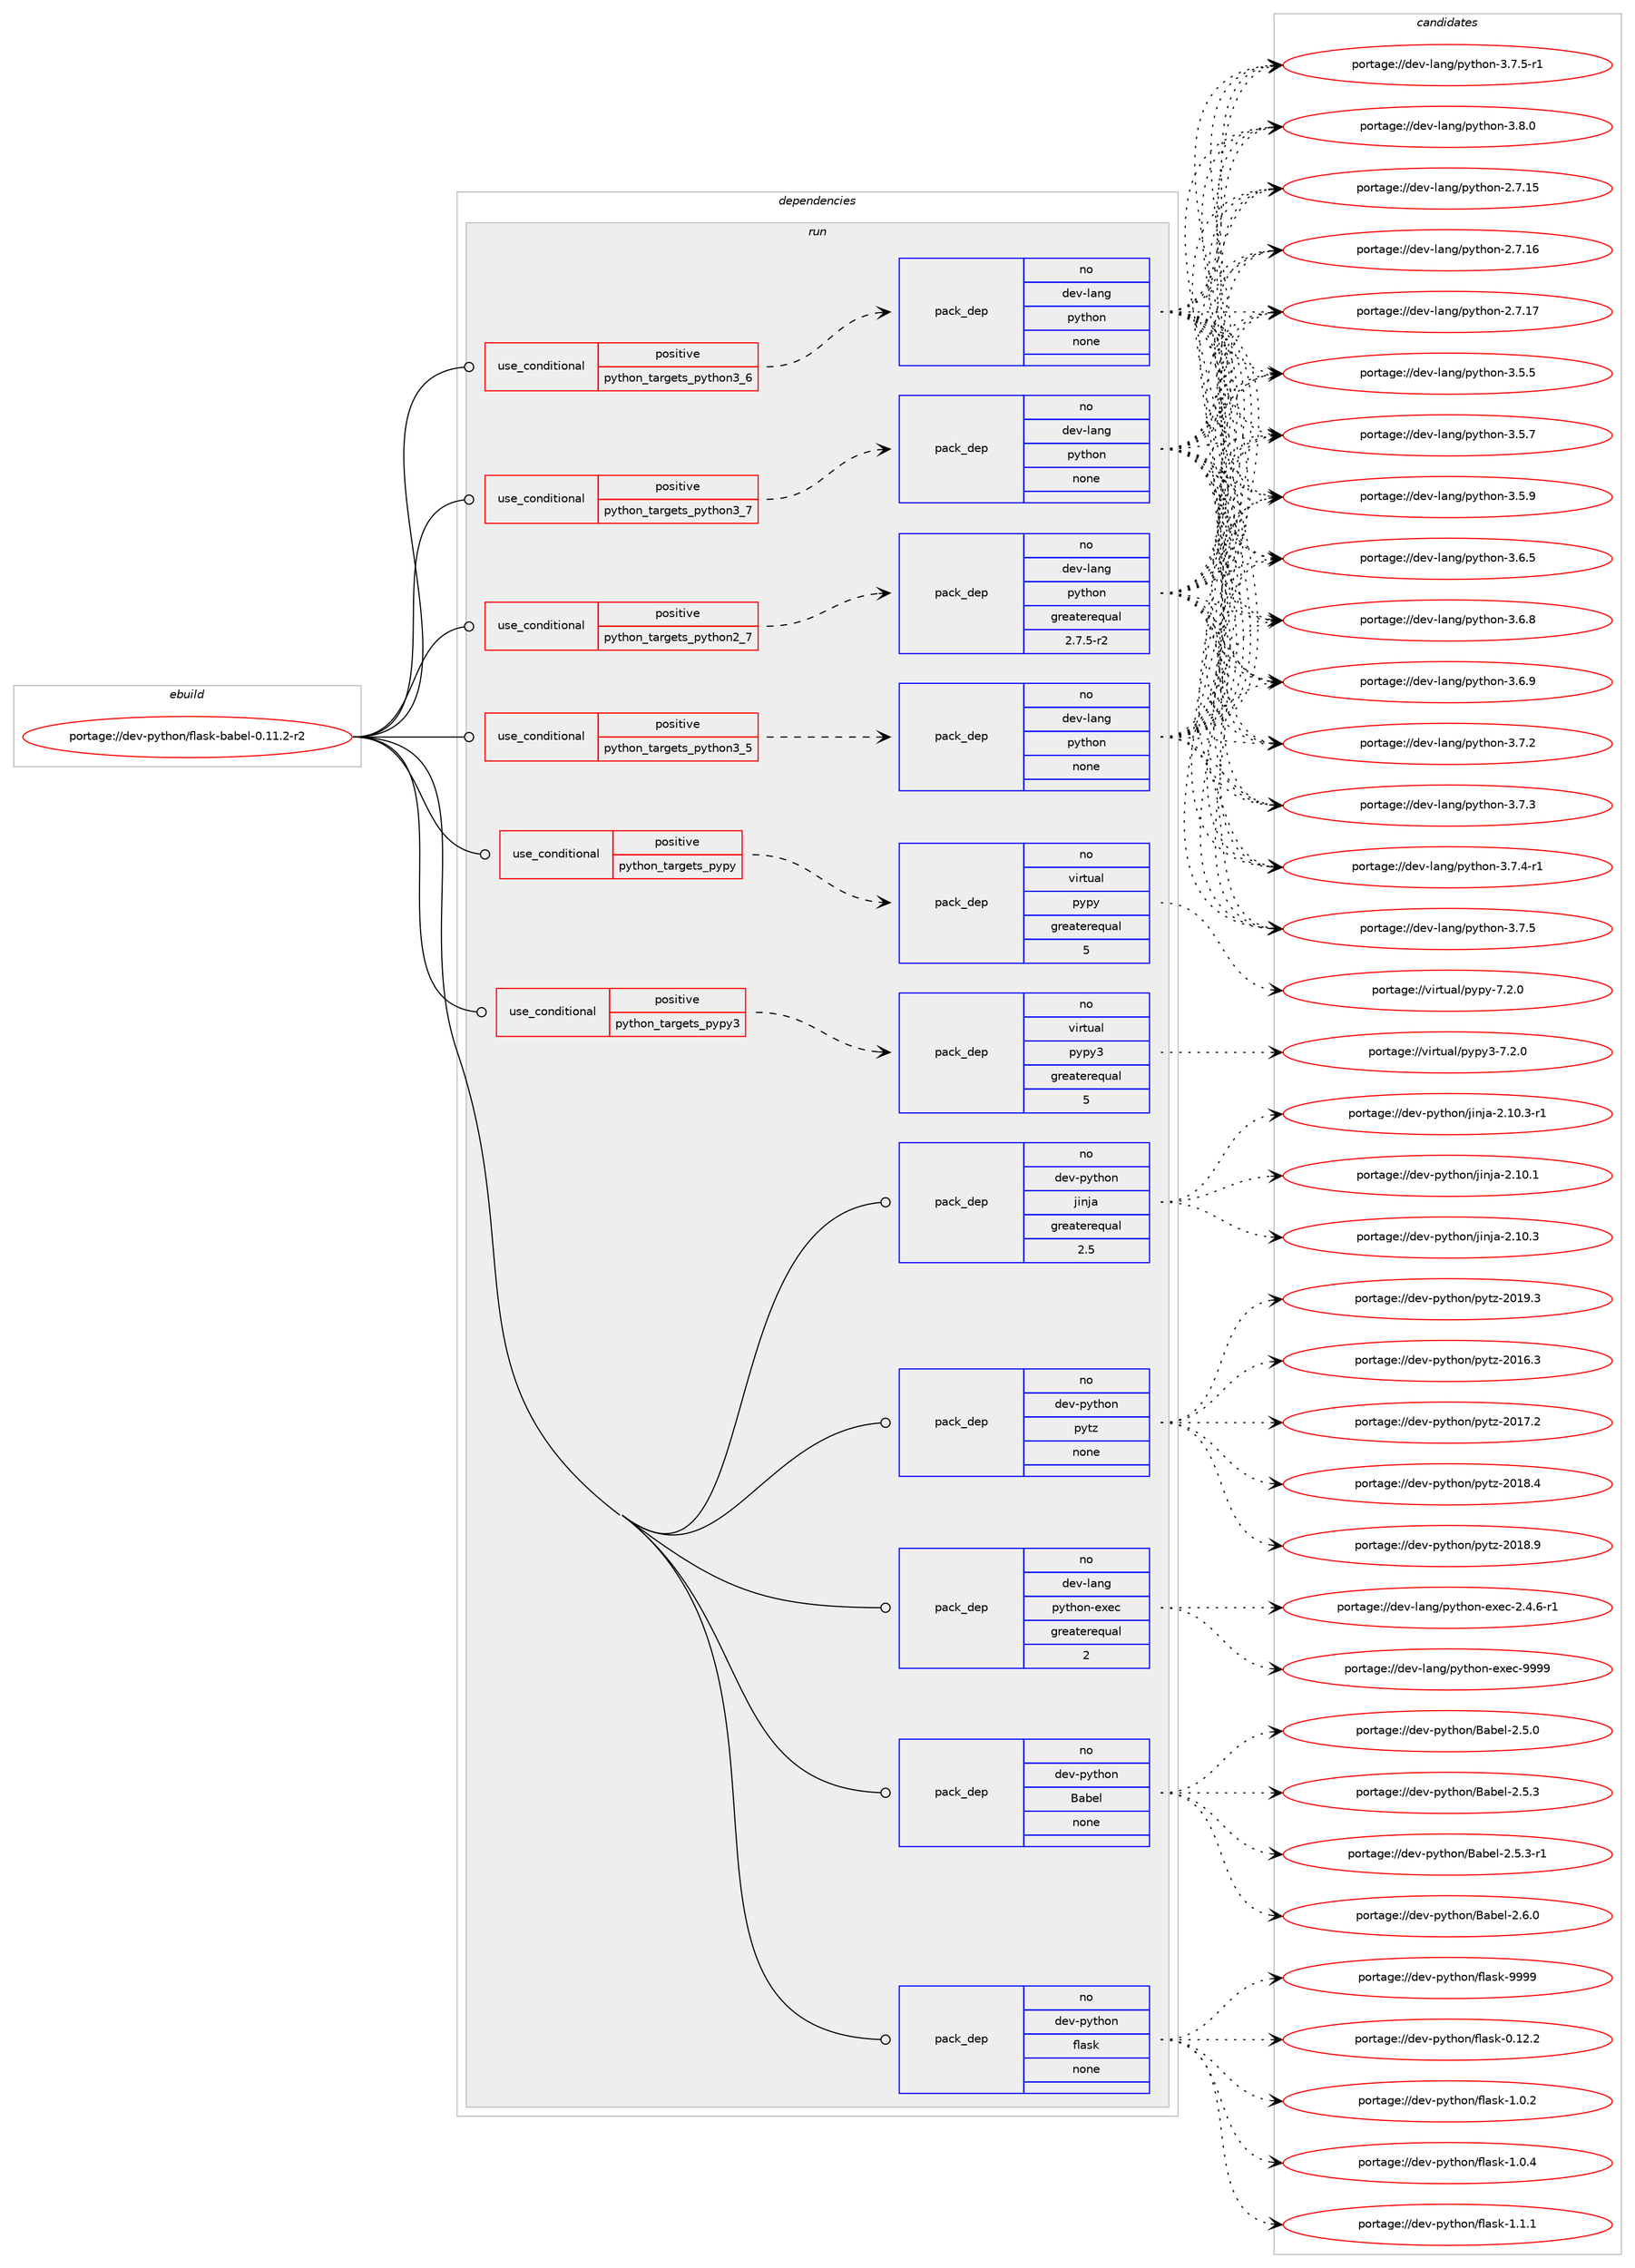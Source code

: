 digraph prolog {

# *************
# Graph options
# *************

newrank=true;
concentrate=true;
compound=true;
graph [rankdir=LR,fontname=Helvetica,fontsize=10,ranksep=1.5];#, ranksep=2.5, nodesep=0.2];
edge  [arrowhead=vee];
node  [fontname=Helvetica,fontsize=10];

# **********
# The ebuild
# **********

subgraph cluster_leftcol {
color=gray;
rank=same;
label=<<i>ebuild</i>>;
id [label="portage://dev-python/flask-babel-0.11.2-r2", color=red, width=4, href="../dev-python/flask-babel-0.11.2-r2.svg"];
}

# ****************
# The dependencies
# ****************

subgraph cluster_midcol {
color=gray;
label=<<i>dependencies</i>>;
subgraph cluster_compile {
fillcolor="#eeeeee";
style=filled;
label=<<i>compile</i>>;
}
subgraph cluster_compileandrun {
fillcolor="#eeeeee";
style=filled;
label=<<i>compile and run</i>>;
}
subgraph cluster_run {
fillcolor="#eeeeee";
style=filled;
label=<<i>run</i>>;
subgraph cond28661 {
dependency139553 [label=<<TABLE BORDER="0" CELLBORDER="1" CELLSPACING="0" CELLPADDING="4"><TR><TD ROWSPAN="3" CELLPADDING="10">use_conditional</TD></TR><TR><TD>positive</TD></TR><TR><TD>python_targets_pypy</TD></TR></TABLE>>, shape=none, color=red];
subgraph pack107574 {
dependency139554 [label=<<TABLE BORDER="0" CELLBORDER="1" CELLSPACING="0" CELLPADDING="4" WIDTH="220"><TR><TD ROWSPAN="6" CELLPADDING="30">pack_dep</TD></TR><TR><TD WIDTH="110">no</TD></TR><TR><TD>virtual</TD></TR><TR><TD>pypy</TD></TR><TR><TD>greaterequal</TD></TR><TR><TD>5</TD></TR></TABLE>>, shape=none, color=blue];
}
dependency139553:e -> dependency139554:w [weight=20,style="dashed",arrowhead="vee"];
}
id:e -> dependency139553:w [weight=20,style="solid",arrowhead="odot"];
subgraph cond28662 {
dependency139555 [label=<<TABLE BORDER="0" CELLBORDER="1" CELLSPACING="0" CELLPADDING="4"><TR><TD ROWSPAN="3" CELLPADDING="10">use_conditional</TD></TR><TR><TD>positive</TD></TR><TR><TD>python_targets_pypy3</TD></TR></TABLE>>, shape=none, color=red];
subgraph pack107575 {
dependency139556 [label=<<TABLE BORDER="0" CELLBORDER="1" CELLSPACING="0" CELLPADDING="4" WIDTH="220"><TR><TD ROWSPAN="6" CELLPADDING="30">pack_dep</TD></TR><TR><TD WIDTH="110">no</TD></TR><TR><TD>virtual</TD></TR><TR><TD>pypy3</TD></TR><TR><TD>greaterequal</TD></TR><TR><TD>5</TD></TR></TABLE>>, shape=none, color=blue];
}
dependency139555:e -> dependency139556:w [weight=20,style="dashed",arrowhead="vee"];
}
id:e -> dependency139555:w [weight=20,style="solid",arrowhead="odot"];
subgraph cond28663 {
dependency139557 [label=<<TABLE BORDER="0" CELLBORDER="1" CELLSPACING="0" CELLPADDING="4"><TR><TD ROWSPAN="3" CELLPADDING="10">use_conditional</TD></TR><TR><TD>positive</TD></TR><TR><TD>python_targets_python2_7</TD></TR></TABLE>>, shape=none, color=red];
subgraph pack107576 {
dependency139558 [label=<<TABLE BORDER="0" CELLBORDER="1" CELLSPACING="0" CELLPADDING="4" WIDTH="220"><TR><TD ROWSPAN="6" CELLPADDING="30">pack_dep</TD></TR><TR><TD WIDTH="110">no</TD></TR><TR><TD>dev-lang</TD></TR><TR><TD>python</TD></TR><TR><TD>greaterequal</TD></TR><TR><TD>2.7.5-r2</TD></TR></TABLE>>, shape=none, color=blue];
}
dependency139557:e -> dependency139558:w [weight=20,style="dashed",arrowhead="vee"];
}
id:e -> dependency139557:w [weight=20,style="solid",arrowhead="odot"];
subgraph cond28664 {
dependency139559 [label=<<TABLE BORDER="0" CELLBORDER="1" CELLSPACING="0" CELLPADDING="4"><TR><TD ROWSPAN="3" CELLPADDING="10">use_conditional</TD></TR><TR><TD>positive</TD></TR><TR><TD>python_targets_python3_5</TD></TR></TABLE>>, shape=none, color=red];
subgraph pack107577 {
dependency139560 [label=<<TABLE BORDER="0" CELLBORDER="1" CELLSPACING="0" CELLPADDING="4" WIDTH="220"><TR><TD ROWSPAN="6" CELLPADDING="30">pack_dep</TD></TR><TR><TD WIDTH="110">no</TD></TR><TR><TD>dev-lang</TD></TR><TR><TD>python</TD></TR><TR><TD>none</TD></TR><TR><TD></TD></TR></TABLE>>, shape=none, color=blue];
}
dependency139559:e -> dependency139560:w [weight=20,style="dashed",arrowhead="vee"];
}
id:e -> dependency139559:w [weight=20,style="solid",arrowhead="odot"];
subgraph cond28665 {
dependency139561 [label=<<TABLE BORDER="0" CELLBORDER="1" CELLSPACING="0" CELLPADDING="4"><TR><TD ROWSPAN="3" CELLPADDING="10">use_conditional</TD></TR><TR><TD>positive</TD></TR><TR><TD>python_targets_python3_6</TD></TR></TABLE>>, shape=none, color=red];
subgraph pack107578 {
dependency139562 [label=<<TABLE BORDER="0" CELLBORDER="1" CELLSPACING="0" CELLPADDING="4" WIDTH="220"><TR><TD ROWSPAN="6" CELLPADDING="30">pack_dep</TD></TR><TR><TD WIDTH="110">no</TD></TR><TR><TD>dev-lang</TD></TR><TR><TD>python</TD></TR><TR><TD>none</TD></TR><TR><TD></TD></TR></TABLE>>, shape=none, color=blue];
}
dependency139561:e -> dependency139562:w [weight=20,style="dashed",arrowhead="vee"];
}
id:e -> dependency139561:w [weight=20,style="solid",arrowhead="odot"];
subgraph cond28666 {
dependency139563 [label=<<TABLE BORDER="0" CELLBORDER="1" CELLSPACING="0" CELLPADDING="4"><TR><TD ROWSPAN="3" CELLPADDING="10">use_conditional</TD></TR><TR><TD>positive</TD></TR><TR><TD>python_targets_python3_7</TD></TR></TABLE>>, shape=none, color=red];
subgraph pack107579 {
dependency139564 [label=<<TABLE BORDER="0" CELLBORDER="1" CELLSPACING="0" CELLPADDING="4" WIDTH="220"><TR><TD ROWSPAN="6" CELLPADDING="30">pack_dep</TD></TR><TR><TD WIDTH="110">no</TD></TR><TR><TD>dev-lang</TD></TR><TR><TD>python</TD></TR><TR><TD>none</TD></TR><TR><TD></TD></TR></TABLE>>, shape=none, color=blue];
}
dependency139563:e -> dependency139564:w [weight=20,style="dashed",arrowhead="vee"];
}
id:e -> dependency139563:w [weight=20,style="solid",arrowhead="odot"];
subgraph pack107580 {
dependency139565 [label=<<TABLE BORDER="0" CELLBORDER="1" CELLSPACING="0" CELLPADDING="4" WIDTH="220"><TR><TD ROWSPAN="6" CELLPADDING="30">pack_dep</TD></TR><TR><TD WIDTH="110">no</TD></TR><TR><TD>dev-lang</TD></TR><TR><TD>python-exec</TD></TR><TR><TD>greaterequal</TD></TR><TR><TD>2</TD></TR></TABLE>>, shape=none, color=blue];
}
id:e -> dependency139565:w [weight=20,style="solid",arrowhead="odot"];
subgraph pack107581 {
dependency139566 [label=<<TABLE BORDER="0" CELLBORDER="1" CELLSPACING="0" CELLPADDING="4" WIDTH="220"><TR><TD ROWSPAN="6" CELLPADDING="30">pack_dep</TD></TR><TR><TD WIDTH="110">no</TD></TR><TR><TD>dev-python</TD></TR><TR><TD>Babel</TD></TR><TR><TD>none</TD></TR><TR><TD></TD></TR></TABLE>>, shape=none, color=blue];
}
id:e -> dependency139566:w [weight=20,style="solid",arrowhead="odot"];
subgraph pack107582 {
dependency139567 [label=<<TABLE BORDER="0" CELLBORDER="1" CELLSPACING="0" CELLPADDING="4" WIDTH="220"><TR><TD ROWSPAN="6" CELLPADDING="30">pack_dep</TD></TR><TR><TD WIDTH="110">no</TD></TR><TR><TD>dev-python</TD></TR><TR><TD>flask</TD></TR><TR><TD>none</TD></TR><TR><TD></TD></TR></TABLE>>, shape=none, color=blue];
}
id:e -> dependency139567:w [weight=20,style="solid",arrowhead="odot"];
subgraph pack107583 {
dependency139568 [label=<<TABLE BORDER="0" CELLBORDER="1" CELLSPACING="0" CELLPADDING="4" WIDTH="220"><TR><TD ROWSPAN="6" CELLPADDING="30">pack_dep</TD></TR><TR><TD WIDTH="110">no</TD></TR><TR><TD>dev-python</TD></TR><TR><TD>jinja</TD></TR><TR><TD>greaterequal</TD></TR><TR><TD>2.5</TD></TR></TABLE>>, shape=none, color=blue];
}
id:e -> dependency139568:w [weight=20,style="solid",arrowhead="odot"];
subgraph pack107584 {
dependency139569 [label=<<TABLE BORDER="0" CELLBORDER="1" CELLSPACING="0" CELLPADDING="4" WIDTH="220"><TR><TD ROWSPAN="6" CELLPADDING="30">pack_dep</TD></TR><TR><TD WIDTH="110">no</TD></TR><TR><TD>dev-python</TD></TR><TR><TD>pytz</TD></TR><TR><TD>none</TD></TR><TR><TD></TD></TR></TABLE>>, shape=none, color=blue];
}
id:e -> dependency139569:w [weight=20,style="solid",arrowhead="odot"];
}
}

# **************
# The candidates
# **************

subgraph cluster_choices {
rank=same;
color=gray;
label=<<i>candidates</i>>;

subgraph choice107574 {
color=black;
nodesep=1;
choiceportage1181051141161179710847112121112121455546504648 [label="portage://virtual/pypy-7.2.0", color=red, width=4,href="../virtual/pypy-7.2.0.svg"];
dependency139554:e -> choiceportage1181051141161179710847112121112121455546504648:w [style=dotted,weight="100"];
}
subgraph choice107575 {
color=black;
nodesep=1;
choiceportage118105114116117971084711212111212151455546504648 [label="portage://virtual/pypy3-7.2.0", color=red, width=4,href="../virtual/pypy3-7.2.0.svg"];
dependency139556:e -> choiceportage118105114116117971084711212111212151455546504648:w [style=dotted,weight="100"];
}
subgraph choice107576 {
color=black;
nodesep=1;
choiceportage10010111845108971101034711212111610411111045504655464953 [label="portage://dev-lang/python-2.7.15", color=red, width=4,href="../dev-lang/python-2.7.15.svg"];
choiceportage10010111845108971101034711212111610411111045504655464954 [label="portage://dev-lang/python-2.7.16", color=red, width=4,href="../dev-lang/python-2.7.16.svg"];
choiceportage10010111845108971101034711212111610411111045504655464955 [label="portage://dev-lang/python-2.7.17", color=red, width=4,href="../dev-lang/python-2.7.17.svg"];
choiceportage100101118451089711010347112121116104111110455146534653 [label="portage://dev-lang/python-3.5.5", color=red, width=4,href="../dev-lang/python-3.5.5.svg"];
choiceportage100101118451089711010347112121116104111110455146534655 [label="portage://dev-lang/python-3.5.7", color=red, width=4,href="../dev-lang/python-3.5.7.svg"];
choiceportage100101118451089711010347112121116104111110455146534657 [label="portage://dev-lang/python-3.5.9", color=red, width=4,href="../dev-lang/python-3.5.9.svg"];
choiceportage100101118451089711010347112121116104111110455146544653 [label="portage://dev-lang/python-3.6.5", color=red, width=4,href="../dev-lang/python-3.6.5.svg"];
choiceportage100101118451089711010347112121116104111110455146544656 [label="portage://dev-lang/python-3.6.8", color=red, width=4,href="../dev-lang/python-3.6.8.svg"];
choiceportage100101118451089711010347112121116104111110455146544657 [label="portage://dev-lang/python-3.6.9", color=red, width=4,href="../dev-lang/python-3.6.9.svg"];
choiceportage100101118451089711010347112121116104111110455146554650 [label="portage://dev-lang/python-3.7.2", color=red, width=4,href="../dev-lang/python-3.7.2.svg"];
choiceportage100101118451089711010347112121116104111110455146554651 [label="portage://dev-lang/python-3.7.3", color=red, width=4,href="../dev-lang/python-3.7.3.svg"];
choiceportage1001011184510897110103471121211161041111104551465546524511449 [label="portage://dev-lang/python-3.7.4-r1", color=red, width=4,href="../dev-lang/python-3.7.4-r1.svg"];
choiceportage100101118451089711010347112121116104111110455146554653 [label="portage://dev-lang/python-3.7.5", color=red, width=4,href="../dev-lang/python-3.7.5.svg"];
choiceportage1001011184510897110103471121211161041111104551465546534511449 [label="portage://dev-lang/python-3.7.5-r1", color=red, width=4,href="../dev-lang/python-3.7.5-r1.svg"];
choiceportage100101118451089711010347112121116104111110455146564648 [label="portage://dev-lang/python-3.8.0", color=red, width=4,href="../dev-lang/python-3.8.0.svg"];
dependency139558:e -> choiceportage10010111845108971101034711212111610411111045504655464953:w [style=dotted,weight="100"];
dependency139558:e -> choiceportage10010111845108971101034711212111610411111045504655464954:w [style=dotted,weight="100"];
dependency139558:e -> choiceportage10010111845108971101034711212111610411111045504655464955:w [style=dotted,weight="100"];
dependency139558:e -> choiceportage100101118451089711010347112121116104111110455146534653:w [style=dotted,weight="100"];
dependency139558:e -> choiceportage100101118451089711010347112121116104111110455146534655:w [style=dotted,weight="100"];
dependency139558:e -> choiceportage100101118451089711010347112121116104111110455146534657:w [style=dotted,weight="100"];
dependency139558:e -> choiceportage100101118451089711010347112121116104111110455146544653:w [style=dotted,weight="100"];
dependency139558:e -> choiceportage100101118451089711010347112121116104111110455146544656:w [style=dotted,weight="100"];
dependency139558:e -> choiceportage100101118451089711010347112121116104111110455146544657:w [style=dotted,weight="100"];
dependency139558:e -> choiceportage100101118451089711010347112121116104111110455146554650:w [style=dotted,weight="100"];
dependency139558:e -> choiceportage100101118451089711010347112121116104111110455146554651:w [style=dotted,weight="100"];
dependency139558:e -> choiceportage1001011184510897110103471121211161041111104551465546524511449:w [style=dotted,weight="100"];
dependency139558:e -> choiceportage100101118451089711010347112121116104111110455146554653:w [style=dotted,weight="100"];
dependency139558:e -> choiceportage1001011184510897110103471121211161041111104551465546534511449:w [style=dotted,weight="100"];
dependency139558:e -> choiceportage100101118451089711010347112121116104111110455146564648:w [style=dotted,weight="100"];
}
subgraph choice107577 {
color=black;
nodesep=1;
choiceportage10010111845108971101034711212111610411111045504655464953 [label="portage://dev-lang/python-2.7.15", color=red, width=4,href="../dev-lang/python-2.7.15.svg"];
choiceportage10010111845108971101034711212111610411111045504655464954 [label="portage://dev-lang/python-2.7.16", color=red, width=4,href="../dev-lang/python-2.7.16.svg"];
choiceportage10010111845108971101034711212111610411111045504655464955 [label="portage://dev-lang/python-2.7.17", color=red, width=4,href="../dev-lang/python-2.7.17.svg"];
choiceportage100101118451089711010347112121116104111110455146534653 [label="portage://dev-lang/python-3.5.5", color=red, width=4,href="../dev-lang/python-3.5.5.svg"];
choiceportage100101118451089711010347112121116104111110455146534655 [label="portage://dev-lang/python-3.5.7", color=red, width=4,href="../dev-lang/python-3.5.7.svg"];
choiceportage100101118451089711010347112121116104111110455146534657 [label="portage://dev-lang/python-3.5.9", color=red, width=4,href="../dev-lang/python-3.5.9.svg"];
choiceportage100101118451089711010347112121116104111110455146544653 [label="portage://dev-lang/python-3.6.5", color=red, width=4,href="../dev-lang/python-3.6.5.svg"];
choiceportage100101118451089711010347112121116104111110455146544656 [label="portage://dev-lang/python-3.6.8", color=red, width=4,href="../dev-lang/python-3.6.8.svg"];
choiceportage100101118451089711010347112121116104111110455146544657 [label="portage://dev-lang/python-3.6.9", color=red, width=4,href="../dev-lang/python-3.6.9.svg"];
choiceportage100101118451089711010347112121116104111110455146554650 [label="portage://dev-lang/python-3.7.2", color=red, width=4,href="../dev-lang/python-3.7.2.svg"];
choiceportage100101118451089711010347112121116104111110455146554651 [label="portage://dev-lang/python-3.7.3", color=red, width=4,href="../dev-lang/python-3.7.3.svg"];
choiceportage1001011184510897110103471121211161041111104551465546524511449 [label="portage://dev-lang/python-3.7.4-r1", color=red, width=4,href="../dev-lang/python-3.7.4-r1.svg"];
choiceportage100101118451089711010347112121116104111110455146554653 [label="portage://dev-lang/python-3.7.5", color=red, width=4,href="../dev-lang/python-3.7.5.svg"];
choiceportage1001011184510897110103471121211161041111104551465546534511449 [label="portage://dev-lang/python-3.7.5-r1", color=red, width=4,href="../dev-lang/python-3.7.5-r1.svg"];
choiceportage100101118451089711010347112121116104111110455146564648 [label="portage://dev-lang/python-3.8.0", color=red, width=4,href="../dev-lang/python-3.8.0.svg"];
dependency139560:e -> choiceportage10010111845108971101034711212111610411111045504655464953:w [style=dotted,weight="100"];
dependency139560:e -> choiceportage10010111845108971101034711212111610411111045504655464954:w [style=dotted,weight="100"];
dependency139560:e -> choiceportage10010111845108971101034711212111610411111045504655464955:w [style=dotted,weight="100"];
dependency139560:e -> choiceportage100101118451089711010347112121116104111110455146534653:w [style=dotted,weight="100"];
dependency139560:e -> choiceportage100101118451089711010347112121116104111110455146534655:w [style=dotted,weight="100"];
dependency139560:e -> choiceportage100101118451089711010347112121116104111110455146534657:w [style=dotted,weight="100"];
dependency139560:e -> choiceportage100101118451089711010347112121116104111110455146544653:w [style=dotted,weight="100"];
dependency139560:e -> choiceportage100101118451089711010347112121116104111110455146544656:w [style=dotted,weight="100"];
dependency139560:e -> choiceportage100101118451089711010347112121116104111110455146544657:w [style=dotted,weight="100"];
dependency139560:e -> choiceportage100101118451089711010347112121116104111110455146554650:w [style=dotted,weight="100"];
dependency139560:e -> choiceportage100101118451089711010347112121116104111110455146554651:w [style=dotted,weight="100"];
dependency139560:e -> choiceportage1001011184510897110103471121211161041111104551465546524511449:w [style=dotted,weight="100"];
dependency139560:e -> choiceportage100101118451089711010347112121116104111110455146554653:w [style=dotted,weight="100"];
dependency139560:e -> choiceportage1001011184510897110103471121211161041111104551465546534511449:w [style=dotted,weight="100"];
dependency139560:e -> choiceportage100101118451089711010347112121116104111110455146564648:w [style=dotted,weight="100"];
}
subgraph choice107578 {
color=black;
nodesep=1;
choiceportage10010111845108971101034711212111610411111045504655464953 [label="portage://dev-lang/python-2.7.15", color=red, width=4,href="../dev-lang/python-2.7.15.svg"];
choiceportage10010111845108971101034711212111610411111045504655464954 [label="portage://dev-lang/python-2.7.16", color=red, width=4,href="../dev-lang/python-2.7.16.svg"];
choiceportage10010111845108971101034711212111610411111045504655464955 [label="portage://dev-lang/python-2.7.17", color=red, width=4,href="../dev-lang/python-2.7.17.svg"];
choiceportage100101118451089711010347112121116104111110455146534653 [label="portage://dev-lang/python-3.5.5", color=red, width=4,href="../dev-lang/python-3.5.5.svg"];
choiceportage100101118451089711010347112121116104111110455146534655 [label="portage://dev-lang/python-3.5.7", color=red, width=4,href="../dev-lang/python-3.5.7.svg"];
choiceportage100101118451089711010347112121116104111110455146534657 [label="portage://dev-lang/python-3.5.9", color=red, width=4,href="../dev-lang/python-3.5.9.svg"];
choiceportage100101118451089711010347112121116104111110455146544653 [label="portage://dev-lang/python-3.6.5", color=red, width=4,href="../dev-lang/python-3.6.5.svg"];
choiceportage100101118451089711010347112121116104111110455146544656 [label="portage://dev-lang/python-3.6.8", color=red, width=4,href="../dev-lang/python-3.6.8.svg"];
choiceportage100101118451089711010347112121116104111110455146544657 [label="portage://dev-lang/python-3.6.9", color=red, width=4,href="../dev-lang/python-3.6.9.svg"];
choiceportage100101118451089711010347112121116104111110455146554650 [label="portage://dev-lang/python-3.7.2", color=red, width=4,href="../dev-lang/python-3.7.2.svg"];
choiceportage100101118451089711010347112121116104111110455146554651 [label="portage://dev-lang/python-3.7.3", color=red, width=4,href="../dev-lang/python-3.7.3.svg"];
choiceportage1001011184510897110103471121211161041111104551465546524511449 [label="portage://dev-lang/python-3.7.4-r1", color=red, width=4,href="../dev-lang/python-3.7.4-r1.svg"];
choiceportage100101118451089711010347112121116104111110455146554653 [label="portage://dev-lang/python-3.7.5", color=red, width=4,href="../dev-lang/python-3.7.5.svg"];
choiceportage1001011184510897110103471121211161041111104551465546534511449 [label="portage://dev-lang/python-3.7.5-r1", color=red, width=4,href="../dev-lang/python-3.7.5-r1.svg"];
choiceportage100101118451089711010347112121116104111110455146564648 [label="portage://dev-lang/python-3.8.0", color=red, width=4,href="../dev-lang/python-3.8.0.svg"];
dependency139562:e -> choiceportage10010111845108971101034711212111610411111045504655464953:w [style=dotted,weight="100"];
dependency139562:e -> choiceportage10010111845108971101034711212111610411111045504655464954:w [style=dotted,weight="100"];
dependency139562:e -> choiceportage10010111845108971101034711212111610411111045504655464955:w [style=dotted,weight="100"];
dependency139562:e -> choiceportage100101118451089711010347112121116104111110455146534653:w [style=dotted,weight="100"];
dependency139562:e -> choiceportage100101118451089711010347112121116104111110455146534655:w [style=dotted,weight="100"];
dependency139562:e -> choiceportage100101118451089711010347112121116104111110455146534657:w [style=dotted,weight="100"];
dependency139562:e -> choiceportage100101118451089711010347112121116104111110455146544653:w [style=dotted,weight="100"];
dependency139562:e -> choiceportage100101118451089711010347112121116104111110455146544656:w [style=dotted,weight="100"];
dependency139562:e -> choiceportage100101118451089711010347112121116104111110455146544657:w [style=dotted,weight="100"];
dependency139562:e -> choiceportage100101118451089711010347112121116104111110455146554650:w [style=dotted,weight="100"];
dependency139562:e -> choiceportage100101118451089711010347112121116104111110455146554651:w [style=dotted,weight="100"];
dependency139562:e -> choiceportage1001011184510897110103471121211161041111104551465546524511449:w [style=dotted,weight="100"];
dependency139562:e -> choiceportage100101118451089711010347112121116104111110455146554653:w [style=dotted,weight="100"];
dependency139562:e -> choiceportage1001011184510897110103471121211161041111104551465546534511449:w [style=dotted,weight="100"];
dependency139562:e -> choiceportage100101118451089711010347112121116104111110455146564648:w [style=dotted,weight="100"];
}
subgraph choice107579 {
color=black;
nodesep=1;
choiceportage10010111845108971101034711212111610411111045504655464953 [label="portage://dev-lang/python-2.7.15", color=red, width=4,href="../dev-lang/python-2.7.15.svg"];
choiceportage10010111845108971101034711212111610411111045504655464954 [label="portage://dev-lang/python-2.7.16", color=red, width=4,href="../dev-lang/python-2.7.16.svg"];
choiceportage10010111845108971101034711212111610411111045504655464955 [label="portage://dev-lang/python-2.7.17", color=red, width=4,href="../dev-lang/python-2.7.17.svg"];
choiceportage100101118451089711010347112121116104111110455146534653 [label="portage://dev-lang/python-3.5.5", color=red, width=4,href="../dev-lang/python-3.5.5.svg"];
choiceportage100101118451089711010347112121116104111110455146534655 [label="portage://dev-lang/python-3.5.7", color=red, width=4,href="../dev-lang/python-3.5.7.svg"];
choiceportage100101118451089711010347112121116104111110455146534657 [label="portage://dev-lang/python-3.5.9", color=red, width=4,href="../dev-lang/python-3.5.9.svg"];
choiceportage100101118451089711010347112121116104111110455146544653 [label="portage://dev-lang/python-3.6.5", color=red, width=4,href="../dev-lang/python-3.6.5.svg"];
choiceportage100101118451089711010347112121116104111110455146544656 [label="portage://dev-lang/python-3.6.8", color=red, width=4,href="../dev-lang/python-3.6.8.svg"];
choiceportage100101118451089711010347112121116104111110455146544657 [label="portage://dev-lang/python-3.6.9", color=red, width=4,href="../dev-lang/python-3.6.9.svg"];
choiceportage100101118451089711010347112121116104111110455146554650 [label="portage://dev-lang/python-3.7.2", color=red, width=4,href="../dev-lang/python-3.7.2.svg"];
choiceportage100101118451089711010347112121116104111110455146554651 [label="portage://dev-lang/python-3.7.3", color=red, width=4,href="../dev-lang/python-3.7.3.svg"];
choiceportage1001011184510897110103471121211161041111104551465546524511449 [label="portage://dev-lang/python-3.7.4-r1", color=red, width=4,href="../dev-lang/python-3.7.4-r1.svg"];
choiceportage100101118451089711010347112121116104111110455146554653 [label="portage://dev-lang/python-3.7.5", color=red, width=4,href="../dev-lang/python-3.7.5.svg"];
choiceportage1001011184510897110103471121211161041111104551465546534511449 [label="portage://dev-lang/python-3.7.5-r1", color=red, width=4,href="../dev-lang/python-3.7.5-r1.svg"];
choiceportage100101118451089711010347112121116104111110455146564648 [label="portage://dev-lang/python-3.8.0", color=red, width=4,href="../dev-lang/python-3.8.0.svg"];
dependency139564:e -> choiceportage10010111845108971101034711212111610411111045504655464953:w [style=dotted,weight="100"];
dependency139564:e -> choiceportage10010111845108971101034711212111610411111045504655464954:w [style=dotted,weight="100"];
dependency139564:e -> choiceportage10010111845108971101034711212111610411111045504655464955:w [style=dotted,weight="100"];
dependency139564:e -> choiceportage100101118451089711010347112121116104111110455146534653:w [style=dotted,weight="100"];
dependency139564:e -> choiceportage100101118451089711010347112121116104111110455146534655:w [style=dotted,weight="100"];
dependency139564:e -> choiceportage100101118451089711010347112121116104111110455146534657:w [style=dotted,weight="100"];
dependency139564:e -> choiceportage100101118451089711010347112121116104111110455146544653:w [style=dotted,weight="100"];
dependency139564:e -> choiceportage100101118451089711010347112121116104111110455146544656:w [style=dotted,weight="100"];
dependency139564:e -> choiceportage100101118451089711010347112121116104111110455146544657:w [style=dotted,weight="100"];
dependency139564:e -> choiceportage100101118451089711010347112121116104111110455146554650:w [style=dotted,weight="100"];
dependency139564:e -> choiceportage100101118451089711010347112121116104111110455146554651:w [style=dotted,weight="100"];
dependency139564:e -> choiceportage1001011184510897110103471121211161041111104551465546524511449:w [style=dotted,weight="100"];
dependency139564:e -> choiceportage100101118451089711010347112121116104111110455146554653:w [style=dotted,weight="100"];
dependency139564:e -> choiceportage1001011184510897110103471121211161041111104551465546534511449:w [style=dotted,weight="100"];
dependency139564:e -> choiceportage100101118451089711010347112121116104111110455146564648:w [style=dotted,weight="100"];
}
subgraph choice107580 {
color=black;
nodesep=1;
choiceportage10010111845108971101034711212111610411111045101120101994550465246544511449 [label="portage://dev-lang/python-exec-2.4.6-r1", color=red, width=4,href="../dev-lang/python-exec-2.4.6-r1.svg"];
choiceportage10010111845108971101034711212111610411111045101120101994557575757 [label="portage://dev-lang/python-exec-9999", color=red, width=4,href="../dev-lang/python-exec-9999.svg"];
dependency139565:e -> choiceportage10010111845108971101034711212111610411111045101120101994550465246544511449:w [style=dotted,weight="100"];
dependency139565:e -> choiceportage10010111845108971101034711212111610411111045101120101994557575757:w [style=dotted,weight="100"];
}
subgraph choice107581 {
color=black;
nodesep=1;
choiceportage1001011184511212111610411111047669798101108455046534648 [label="portage://dev-python/Babel-2.5.0", color=red, width=4,href="../dev-python/Babel-2.5.0.svg"];
choiceportage1001011184511212111610411111047669798101108455046534651 [label="portage://dev-python/Babel-2.5.3", color=red, width=4,href="../dev-python/Babel-2.5.3.svg"];
choiceportage10010111845112121116104111110476697981011084550465346514511449 [label="portage://dev-python/Babel-2.5.3-r1", color=red, width=4,href="../dev-python/Babel-2.5.3-r1.svg"];
choiceportage1001011184511212111610411111047669798101108455046544648 [label="portage://dev-python/Babel-2.6.0", color=red, width=4,href="../dev-python/Babel-2.6.0.svg"];
dependency139566:e -> choiceportage1001011184511212111610411111047669798101108455046534648:w [style=dotted,weight="100"];
dependency139566:e -> choiceportage1001011184511212111610411111047669798101108455046534651:w [style=dotted,weight="100"];
dependency139566:e -> choiceportage10010111845112121116104111110476697981011084550465346514511449:w [style=dotted,weight="100"];
dependency139566:e -> choiceportage1001011184511212111610411111047669798101108455046544648:w [style=dotted,weight="100"];
}
subgraph choice107582 {
color=black;
nodesep=1;
choiceportage10010111845112121116104111110471021089711510745484649504650 [label="portage://dev-python/flask-0.12.2", color=red, width=4,href="../dev-python/flask-0.12.2.svg"];
choiceportage100101118451121211161041111104710210897115107454946484650 [label="portage://dev-python/flask-1.0.2", color=red, width=4,href="../dev-python/flask-1.0.2.svg"];
choiceportage100101118451121211161041111104710210897115107454946484652 [label="portage://dev-python/flask-1.0.4", color=red, width=4,href="../dev-python/flask-1.0.4.svg"];
choiceportage100101118451121211161041111104710210897115107454946494649 [label="portage://dev-python/flask-1.1.1", color=red, width=4,href="../dev-python/flask-1.1.1.svg"];
choiceportage1001011184511212111610411111047102108971151074557575757 [label="portage://dev-python/flask-9999", color=red, width=4,href="../dev-python/flask-9999.svg"];
dependency139567:e -> choiceportage10010111845112121116104111110471021089711510745484649504650:w [style=dotted,weight="100"];
dependency139567:e -> choiceportage100101118451121211161041111104710210897115107454946484650:w [style=dotted,weight="100"];
dependency139567:e -> choiceportage100101118451121211161041111104710210897115107454946484652:w [style=dotted,weight="100"];
dependency139567:e -> choiceportage100101118451121211161041111104710210897115107454946494649:w [style=dotted,weight="100"];
dependency139567:e -> choiceportage1001011184511212111610411111047102108971151074557575757:w [style=dotted,weight="100"];
}
subgraph choice107583 {
color=black;
nodesep=1;
choiceportage10010111845112121116104111110471061051101069745504649484649 [label="portage://dev-python/jinja-2.10.1", color=red, width=4,href="../dev-python/jinja-2.10.1.svg"];
choiceportage10010111845112121116104111110471061051101069745504649484651 [label="portage://dev-python/jinja-2.10.3", color=red, width=4,href="../dev-python/jinja-2.10.3.svg"];
choiceportage100101118451121211161041111104710610511010697455046494846514511449 [label="portage://dev-python/jinja-2.10.3-r1", color=red, width=4,href="../dev-python/jinja-2.10.3-r1.svg"];
dependency139568:e -> choiceportage10010111845112121116104111110471061051101069745504649484649:w [style=dotted,weight="100"];
dependency139568:e -> choiceportage10010111845112121116104111110471061051101069745504649484651:w [style=dotted,weight="100"];
dependency139568:e -> choiceportage100101118451121211161041111104710610511010697455046494846514511449:w [style=dotted,weight="100"];
}
subgraph choice107584 {
color=black;
nodesep=1;
choiceportage100101118451121211161041111104711212111612245504849544651 [label="portage://dev-python/pytz-2016.3", color=red, width=4,href="../dev-python/pytz-2016.3.svg"];
choiceportage100101118451121211161041111104711212111612245504849554650 [label="portage://dev-python/pytz-2017.2", color=red, width=4,href="../dev-python/pytz-2017.2.svg"];
choiceportage100101118451121211161041111104711212111612245504849564652 [label="portage://dev-python/pytz-2018.4", color=red, width=4,href="../dev-python/pytz-2018.4.svg"];
choiceportage100101118451121211161041111104711212111612245504849564657 [label="portage://dev-python/pytz-2018.9", color=red, width=4,href="../dev-python/pytz-2018.9.svg"];
choiceportage100101118451121211161041111104711212111612245504849574651 [label="portage://dev-python/pytz-2019.3", color=red, width=4,href="../dev-python/pytz-2019.3.svg"];
dependency139569:e -> choiceportage100101118451121211161041111104711212111612245504849544651:w [style=dotted,weight="100"];
dependency139569:e -> choiceportage100101118451121211161041111104711212111612245504849554650:w [style=dotted,weight="100"];
dependency139569:e -> choiceportage100101118451121211161041111104711212111612245504849564652:w [style=dotted,weight="100"];
dependency139569:e -> choiceportage100101118451121211161041111104711212111612245504849564657:w [style=dotted,weight="100"];
dependency139569:e -> choiceportage100101118451121211161041111104711212111612245504849574651:w [style=dotted,weight="100"];
}
}

}
